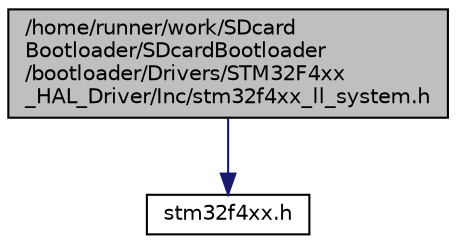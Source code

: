 digraph "/home/runner/work/SDcardBootloader/SDcardBootloader/bootloader/Drivers/STM32F4xx_HAL_Driver/Inc/stm32f4xx_ll_system.h"
{
 // LATEX_PDF_SIZE
  edge [fontname="Helvetica",fontsize="10",labelfontname="Helvetica",labelfontsize="10"];
  node [fontname="Helvetica",fontsize="10",shape=record];
  Node1 [label="/home/runner/work/SDcard\lBootloader/SDcardBootloader\l/bootloader/Drivers/STM32F4xx\l_HAL_Driver/Inc/stm32f4xx_ll_system.h",height=0.2,width=0.4,color="black", fillcolor="grey75", style="filled", fontcolor="black",tooltip="Header file of SYSTEM LL module."];
  Node1 -> Node2 [color="midnightblue",fontsize="10",style="solid"];
  Node2 [label="stm32f4xx.h",height=0.2,width=0.4,color="black", fillcolor="white", style="filled",URL="$stm32f4xx_8h.html",tooltip="CMSIS STM32F4xx Device Peripheral Access Layer Header File."];
}
